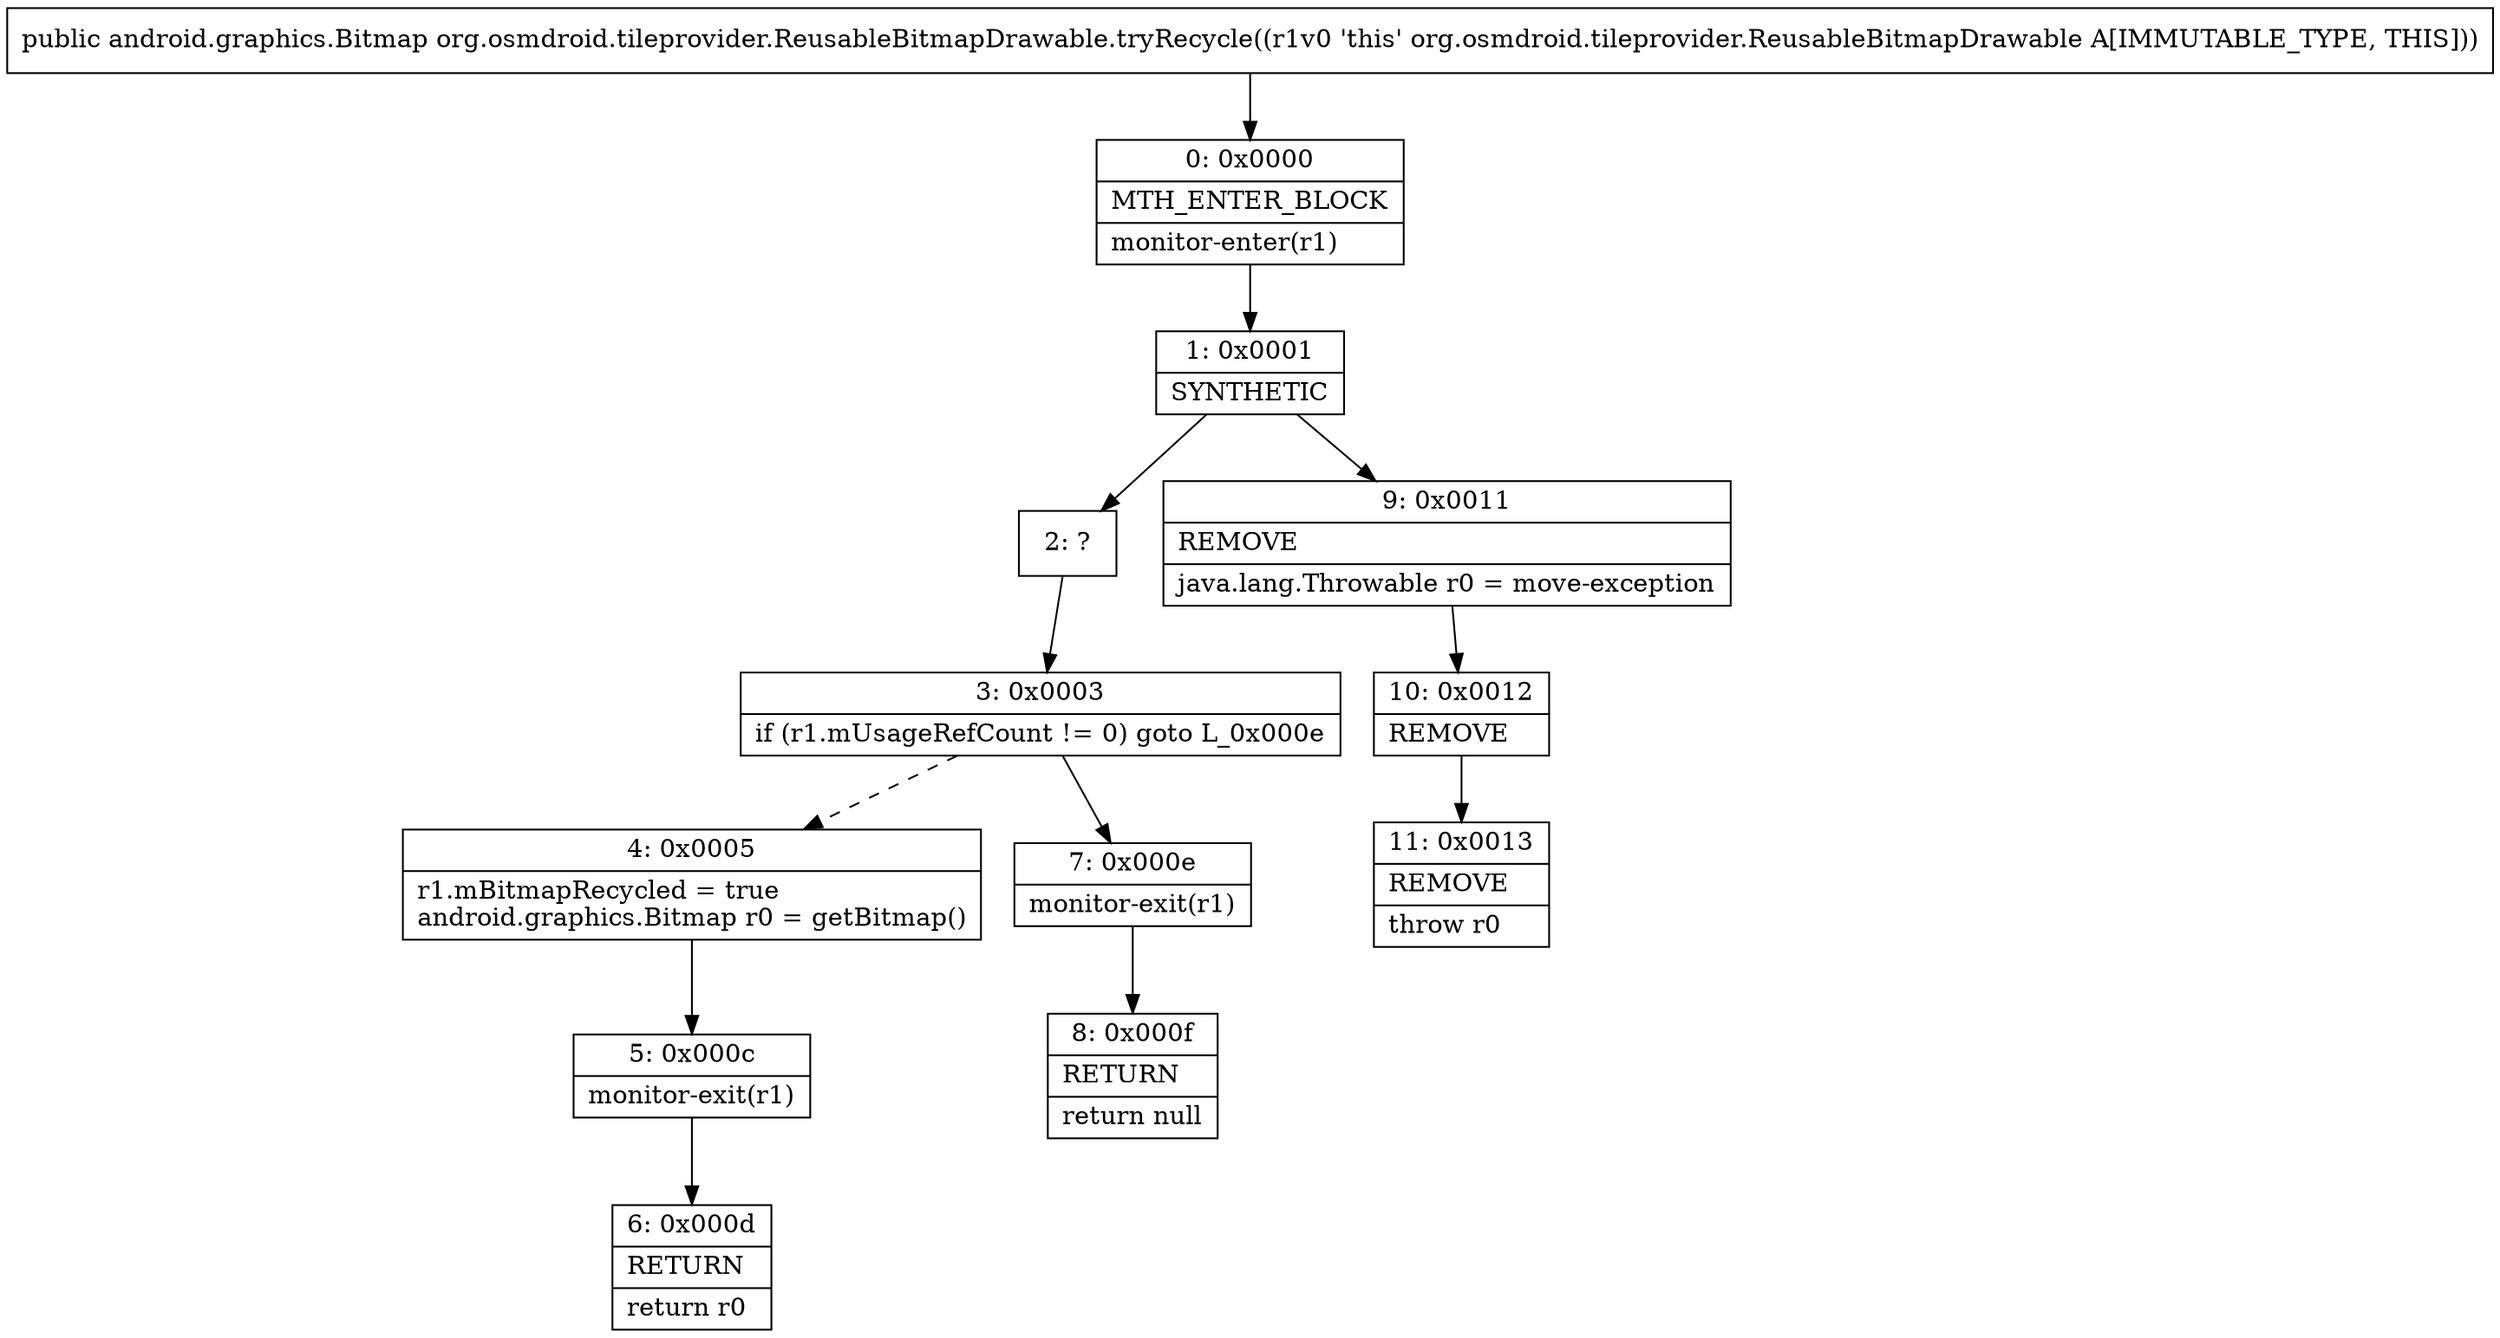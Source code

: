 digraph "CFG fororg.osmdroid.tileprovider.ReusableBitmapDrawable.tryRecycle()Landroid\/graphics\/Bitmap;" {
Node_0 [shape=record,label="{0\:\ 0x0000|MTH_ENTER_BLOCK\l|monitor\-enter(r1)\l}"];
Node_1 [shape=record,label="{1\:\ 0x0001|SYNTHETIC\l}"];
Node_2 [shape=record,label="{2\:\ ?}"];
Node_3 [shape=record,label="{3\:\ 0x0003|if (r1.mUsageRefCount != 0) goto L_0x000e\l}"];
Node_4 [shape=record,label="{4\:\ 0x0005|r1.mBitmapRecycled = true\landroid.graphics.Bitmap r0 = getBitmap()\l}"];
Node_5 [shape=record,label="{5\:\ 0x000c|monitor\-exit(r1)\l}"];
Node_6 [shape=record,label="{6\:\ 0x000d|RETURN\l|return r0\l}"];
Node_7 [shape=record,label="{7\:\ 0x000e|monitor\-exit(r1)\l}"];
Node_8 [shape=record,label="{8\:\ 0x000f|RETURN\l|return null\l}"];
Node_9 [shape=record,label="{9\:\ 0x0011|REMOVE\l|java.lang.Throwable r0 = move\-exception\l}"];
Node_10 [shape=record,label="{10\:\ 0x0012|REMOVE\l}"];
Node_11 [shape=record,label="{11\:\ 0x0013|REMOVE\l|throw r0\l}"];
MethodNode[shape=record,label="{public android.graphics.Bitmap org.osmdroid.tileprovider.ReusableBitmapDrawable.tryRecycle((r1v0 'this' org.osmdroid.tileprovider.ReusableBitmapDrawable A[IMMUTABLE_TYPE, THIS])) }"];
MethodNode -> Node_0;
Node_0 -> Node_1;
Node_1 -> Node_2;
Node_1 -> Node_9;
Node_2 -> Node_3;
Node_3 -> Node_4[style=dashed];
Node_3 -> Node_7;
Node_4 -> Node_5;
Node_5 -> Node_6;
Node_7 -> Node_8;
Node_9 -> Node_10;
Node_10 -> Node_11;
}

